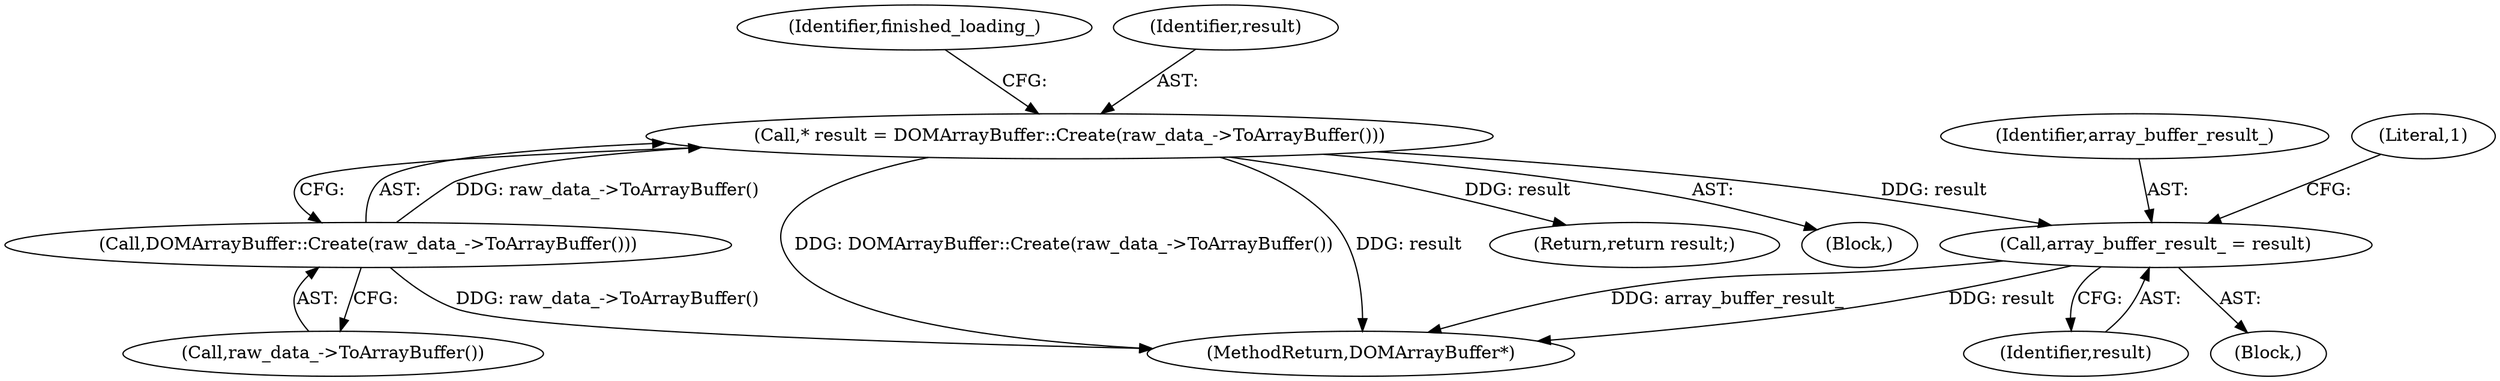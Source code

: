 digraph "1_Chrome_ba9748e78ec7e9c0d594e7edf7b2c07ea2a90449@pointer" {
"1000126" [label="(Call,array_buffer_result_ = result)"];
"1000119" [label="(Call,* result = DOMArrayBuffer::Create(raw_data_->ToArrayBuffer()))"];
"1000121" [label="(Call,DOMArrayBuffer::Create(raw_data_->ToArrayBuffer()))"];
"1000127" [label="(Identifier,array_buffer_result_)"];
"1000101" [label="(Block,)"];
"1000122" [label="(Call,raw_data_->ToArrayBuffer())"];
"1000119" [label="(Call,* result = DOMArrayBuffer::Create(raw_data_->ToArrayBuffer()))"];
"1000128" [label="(Identifier,result)"];
"1000126" [label="(Call,array_buffer_result_ = result)"];
"1000125" [label="(Block,)"];
"1000121" [label="(Call,DOMArrayBuffer::Create(raw_data_->ToArrayBuffer()))"];
"1000132" [label="(Literal,1)"];
"1000139" [label="(MethodReturn,DOMArrayBuffer*)"];
"1000124" [label="(Identifier,finished_loading_)"];
"1000120" [label="(Identifier,result)"];
"1000137" [label="(Return,return result;)"];
"1000126" -> "1000125"  [label="AST: "];
"1000126" -> "1000128"  [label="CFG: "];
"1000127" -> "1000126"  [label="AST: "];
"1000128" -> "1000126"  [label="AST: "];
"1000132" -> "1000126"  [label="CFG: "];
"1000126" -> "1000139"  [label="DDG: array_buffer_result_"];
"1000126" -> "1000139"  [label="DDG: result"];
"1000119" -> "1000126"  [label="DDG: result"];
"1000119" -> "1000101"  [label="AST: "];
"1000119" -> "1000121"  [label="CFG: "];
"1000120" -> "1000119"  [label="AST: "];
"1000121" -> "1000119"  [label="AST: "];
"1000124" -> "1000119"  [label="CFG: "];
"1000119" -> "1000139"  [label="DDG: DOMArrayBuffer::Create(raw_data_->ToArrayBuffer())"];
"1000119" -> "1000139"  [label="DDG: result"];
"1000121" -> "1000119"  [label="DDG: raw_data_->ToArrayBuffer()"];
"1000119" -> "1000137"  [label="DDG: result"];
"1000121" -> "1000122"  [label="CFG: "];
"1000122" -> "1000121"  [label="AST: "];
"1000121" -> "1000139"  [label="DDG: raw_data_->ToArrayBuffer()"];
}
